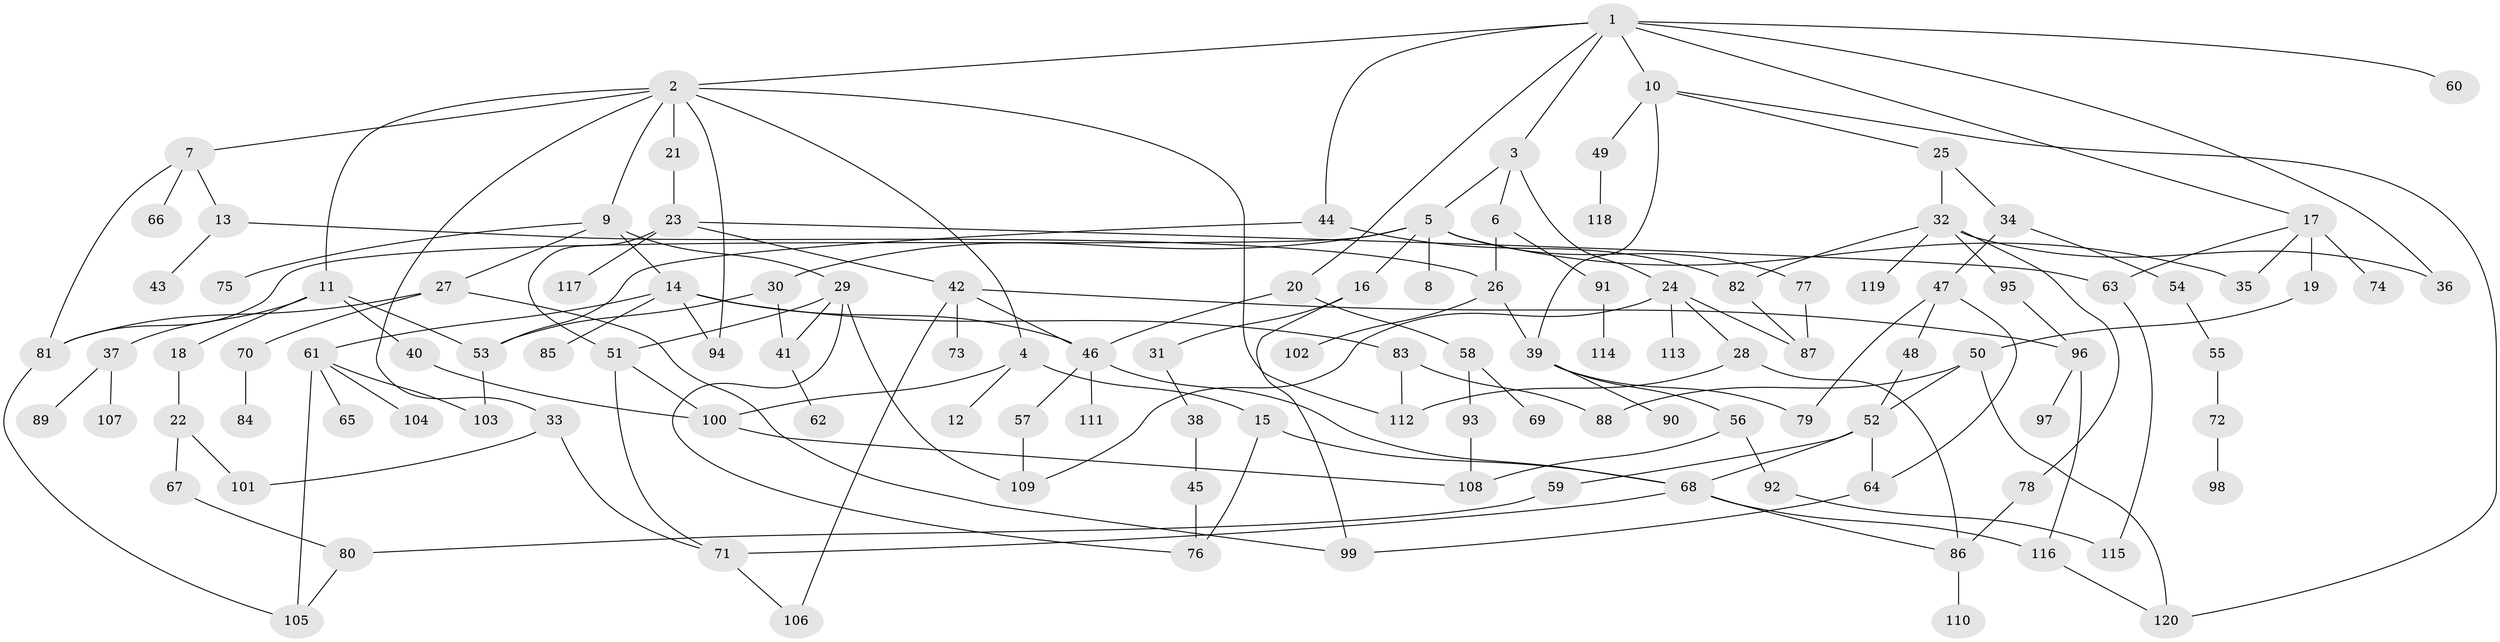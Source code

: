 // coarse degree distribution, {4: 0.17647058823529413, 3: 0.24705882352941178, 6: 0.07058823529411765, 5: 0.09411764705882353, 2: 0.2, 10: 0.011764705882352941, 1: 0.18823529411764706, 7: 0.011764705882352941}
// Generated by graph-tools (version 1.1) at 2025/36/03/04/25 23:36:05]
// undirected, 120 vertices, 169 edges
graph export_dot {
  node [color=gray90,style=filled];
  1;
  2;
  3;
  4;
  5;
  6;
  7;
  8;
  9;
  10;
  11;
  12;
  13;
  14;
  15;
  16;
  17;
  18;
  19;
  20;
  21;
  22;
  23;
  24;
  25;
  26;
  27;
  28;
  29;
  30;
  31;
  32;
  33;
  34;
  35;
  36;
  37;
  38;
  39;
  40;
  41;
  42;
  43;
  44;
  45;
  46;
  47;
  48;
  49;
  50;
  51;
  52;
  53;
  54;
  55;
  56;
  57;
  58;
  59;
  60;
  61;
  62;
  63;
  64;
  65;
  66;
  67;
  68;
  69;
  70;
  71;
  72;
  73;
  74;
  75;
  76;
  77;
  78;
  79;
  80;
  81;
  82;
  83;
  84;
  85;
  86;
  87;
  88;
  89;
  90;
  91;
  92;
  93;
  94;
  95;
  96;
  97;
  98;
  99;
  100;
  101;
  102;
  103;
  104;
  105;
  106;
  107;
  108;
  109;
  110;
  111;
  112;
  113;
  114;
  115;
  116;
  117;
  118;
  119;
  120;
  1 -- 2;
  1 -- 3;
  1 -- 10;
  1 -- 17;
  1 -- 20;
  1 -- 36;
  1 -- 44;
  1 -- 60;
  2 -- 4;
  2 -- 7;
  2 -- 9;
  2 -- 11;
  2 -- 21;
  2 -- 33;
  2 -- 94;
  2 -- 112;
  3 -- 5;
  3 -- 6;
  3 -- 24;
  4 -- 12;
  4 -- 15;
  4 -- 100;
  5 -- 8;
  5 -- 16;
  5 -- 30;
  5 -- 77;
  5 -- 81;
  5 -- 35;
  6 -- 91;
  6 -- 26;
  7 -- 13;
  7 -- 66;
  7 -- 81;
  9 -- 14;
  9 -- 27;
  9 -- 29;
  9 -- 75;
  10 -- 25;
  10 -- 39;
  10 -- 49;
  10 -- 120;
  11 -- 18;
  11 -- 37;
  11 -- 40;
  11 -- 53;
  13 -- 26;
  13 -- 43;
  14 -- 61;
  14 -- 83;
  14 -- 85;
  14 -- 46;
  14 -- 94;
  15 -- 68;
  15 -- 76;
  16 -- 31;
  16 -- 99;
  17 -- 19;
  17 -- 35;
  17 -- 63;
  17 -- 74;
  18 -- 22;
  19 -- 50;
  20 -- 58;
  20 -- 46;
  21 -- 23;
  22 -- 67;
  22 -- 101;
  23 -- 42;
  23 -- 117;
  23 -- 51;
  23 -- 63;
  24 -- 28;
  24 -- 109;
  24 -- 113;
  24 -- 87;
  25 -- 32;
  25 -- 34;
  26 -- 102;
  26 -- 39;
  27 -- 70;
  27 -- 81;
  27 -- 99;
  28 -- 112;
  28 -- 86;
  29 -- 51;
  29 -- 76;
  29 -- 41;
  29 -- 109;
  30 -- 41;
  30 -- 53;
  31 -- 38;
  32 -- 78;
  32 -- 95;
  32 -- 119;
  32 -- 36;
  32 -- 82;
  33 -- 71;
  33 -- 101;
  34 -- 47;
  34 -- 54;
  37 -- 89;
  37 -- 107;
  38 -- 45;
  39 -- 56;
  39 -- 79;
  39 -- 90;
  40 -- 100;
  41 -- 62;
  42 -- 46;
  42 -- 73;
  42 -- 106;
  42 -- 96;
  44 -- 53;
  44 -- 82;
  45 -- 76;
  46 -- 57;
  46 -- 111;
  46 -- 68;
  47 -- 48;
  47 -- 64;
  47 -- 79;
  48 -- 52;
  49 -- 118;
  50 -- 52;
  50 -- 120;
  50 -- 88;
  51 -- 71;
  51 -- 100;
  52 -- 59;
  52 -- 64;
  52 -- 68;
  53 -- 103;
  54 -- 55;
  55 -- 72;
  56 -- 92;
  56 -- 108;
  57 -- 109;
  58 -- 69;
  58 -- 93;
  59 -- 80;
  61 -- 65;
  61 -- 104;
  61 -- 105;
  61 -- 103;
  63 -- 115;
  64 -- 99;
  67 -- 80;
  68 -- 116;
  68 -- 71;
  68 -- 86;
  70 -- 84;
  71 -- 106;
  72 -- 98;
  77 -- 87;
  78 -- 86;
  80 -- 105;
  81 -- 105;
  82 -- 87;
  83 -- 88;
  83 -- 112;
  86 -- 110;
  91 -- 114;
  92 -- 115;
  93 -- 108;
  95 -- 96;
  96 -- 97;
  96 -- 116;
  100 -- 108;
  116 -- 120;
}

